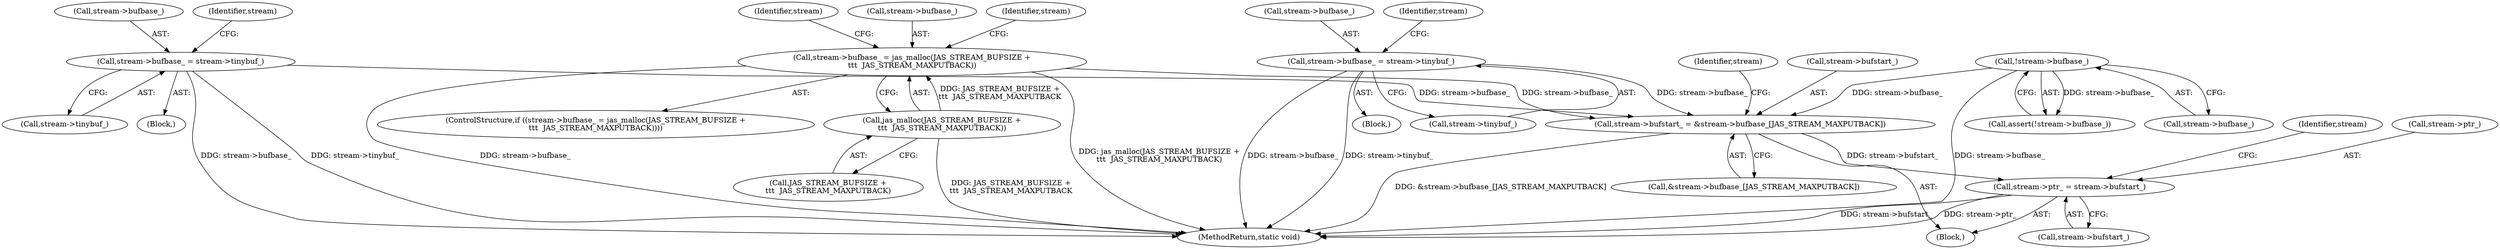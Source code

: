 digraph "0_jasper_d42b2388f7f8e0332c846675133acea151fc557a_30@array" {
"1000193" [label="(Call,stream->bufstart_ = &stream->bufbase_[JAS_STREAM_MAXPUTBACK])"];
"1000151" [label="(Call,stream->bufbase_ = stream->tinybuf_)"];
"1000130" [label="(Call,stream->bufbase_ = jas_malloc(JAS_STREAM_BUFSIZE +\n\t\t\t  JAS_STREAM_MAXPUTBACK))"];
"1000134" [label="(Call,jas_malloc(JAS_STREAM_BUFSIZE +\n\t\t\t  JAS_STREAM_MAXPUTBACK))"];
"1000181" [label="(Call,stream->bufbase_ = stream->tinybuf_)"];
"1000116" [label="(Call,!stream->bufbase_)"];
"1000203" [label="(Call,stream->ptr_ = stream->bufstart_)"];
"1000193" [label="(Call,stream->bufstart_ = &stream->bufbase_[JAS_STREAM_MAXPUTBACK])"];
"1000130" [label="(Call,stream->bufbase_ = jas_malloc(JAS_STREAM_BUFSIZE +\n\t\t\t  JAS_STREAM_MAXPUTBACK))"];
"1000129" [label="(ControlStructure,if ((stream->bufbase_ = jas_malloc(JAS_STREAM_BUFSIZE +\n\t\t\t  JAS_STREAM_MAXPUTBACK))))"];
"1000207" [label="(Call,stream->bufstart_)"];
"1000114" [label="(Block,)"];
"1000160" [label="(Identifier,stream)"];
"1000212" [label="(Identifier,stream)"];
"1000203" [label="(Call,stream->ptr_ = stream->bufstart_)"];
"1000134" [label="(Call,jas_malloc(JAS_STREAM_BUFSIZE +\n\t\t\t  JAS_STREAM_MAXPUTBACK))"];
"1000115" [label="(Call,assert(!stream->bufbase_))"];
"1000155" [label="(Call,stream->tinybuf_)"];
"1000185" [label="(Call,stream->tinybuf_)"];
"1000141" [label="(Identifier,stream)"];
"1000117" [label="(Call,stream->bufbase_)"];
"1000150" [label="(Block,)"];
"1000181" [label="(Call,stream->bufbase_ = stream->tinybuf_)"];
"1000135" [label="(Call,JAS_STREAM_BUFSIZE +\n\t\t\t  JAS_STREAM_MAXPUTBACK)"];
"1000222" [label="(MethodReturn,static void)"];
"1000116" [label="(Call,!stream->bufbase_)"];
"1000190" [label="(Identifier,stream)"];
"1000152" [label="(Call,stream->bufbase_)"];
"1000177" [label="(Block,)"];
"1000204" [label="(Call,stream->ptr_)"];
"1000205" [label="(Identifier,stream)"];
"1000131" [label="(Call,stream->bufbase_)"];
"1000182" [label="(Call,stream->bufbase_)"];
"1000197" [label="(Call,&stream->bufbase_[JAS_STREAM_MAXPUTBACK])"];
"1000153" [label="(Identifier,stream)"];
"1000194" [label="(Call,stream->bufstart_)"];
"1000151" [label="(Call,stream->bufbase_ = stream->tinybuf_)"];
"1000193" -> "1000114"  [label="AST: "];
"1000193" -> "1000197"  [label="CFG: "];
"1000194" -> "1000193"  [label="AST: "];
"1000197" -> "1000193"  [label="AST: "];
"1000205" -> "1000193"  [label="CFG: "];
"1000193" -> "1000222"  [label="DDG: &stream->bufbase_[JAS_STREAM_MAXPUTBACK]"];
"1000151" -> "1000193"  [label="DDG: stream->bufbase_"];
"1000130" -> "1000193"  [label="DDG: stream->bufbase_"];
"1000181" -> "1000193"  [label="DDG: stream->bufbase_"];
"1000116" -> "1000193"  [label="DDG: stream->bufbase_"];
"1000193" -> "1000203"  [label="DDG: stream->bufstart_"];
"1000151" -> "1000150"  [label="AST: "];
"1000151" -> "1000155"  [label="CFG: "];
"1000152" -> "1000151"  [label="AST: "];
"1000155" -> "1000151"  [label="AST: "];
"1000160" -> "1000151"  [label="CFG: "];
"1000151" -> "1000222"  [label="DDG: stream->bufbase_"];
"1000151" -> "1000222"  [label="DDG: stream->tinybuf_"];
"1000130" -> "1000129"  [label="AST: "];
"1000130" -> "1000134"  [label="CFG: "];
"1000131" -> "1000130"  [label="AST: "];
"1000134" -> "1000130"  [label="AST: "];
"1000141" -> "1000130"  [label="CFG: "];
"1000153" -> "1000130"  [label="CFG: "];
"1000130" -> "1000222"  [label="DDG: jas_malloc(JAS_STREAM_BUFSIZE +\n\t\t\t  JAS_STREAM_MAXPUTBACK)"];
"1000130" -> "1000222"  [label="DDG: stream->bufbase_"];
"1000134" -> "1000130"  [label="DDG: JAS_STREAM_BUFSIZE +\n\t\t\t  JAS_STREAM_MAXPUTBACK"];
"1000134" -> "1000135"  [label="CFG: "];
"1000135" -> "1000134"  [label="AST: "];
"1000134" -> "1000222"  [label="DDG: JAS_STREAM_BUFSIZE +\n\t\t\t  JAS_STREAM_MAXPUTBACK"];
"1000181" -> "1000177"  [label="AST: "];
"1000181" -> "1000185"  [label="CFG: "];
"1000182" -> "1000181"  [label="AST: "];
"1000185" -> "1000181"  [label="AST: "];
"1000190" -> "1000181"  [label="CFG: "];
"1000181" -> "1000222"  [label="DDG: stream->tinybuf_"];
"1000181" -> "1000222"  [label="DDG: stream->bufbase_"];
"1000116" -> "1000115"  [label="AST: "];
"1000116" -> "1000117"  [label="CFG: "];
"1000117" -> "1000116"  [label="AST: "];
"1000115" -> "1000116"  [label="CFG: "];
"1000116" -> "1000222"  [label="DDG: stream->bufbase_"];
"1000116" -> "1000115"  [label="DDG: stream->bufbase_"];
"1000203" -> "1000114"  [label="AST: "];
"1000203" -> "1000207"  [label="CFG: "];
"1000204" -> "1000203"  [label="AST: "];
"1000207" -> "1000203"  [label="AST: "];
"1000212" -> "1000203"  [label="CFG: "];
"1000203" -> "1000222"  [label="DDG: stream->bufstart_"];
"1000203" -> "1000222"  [label="DDG: stream->ptr_"];
}
